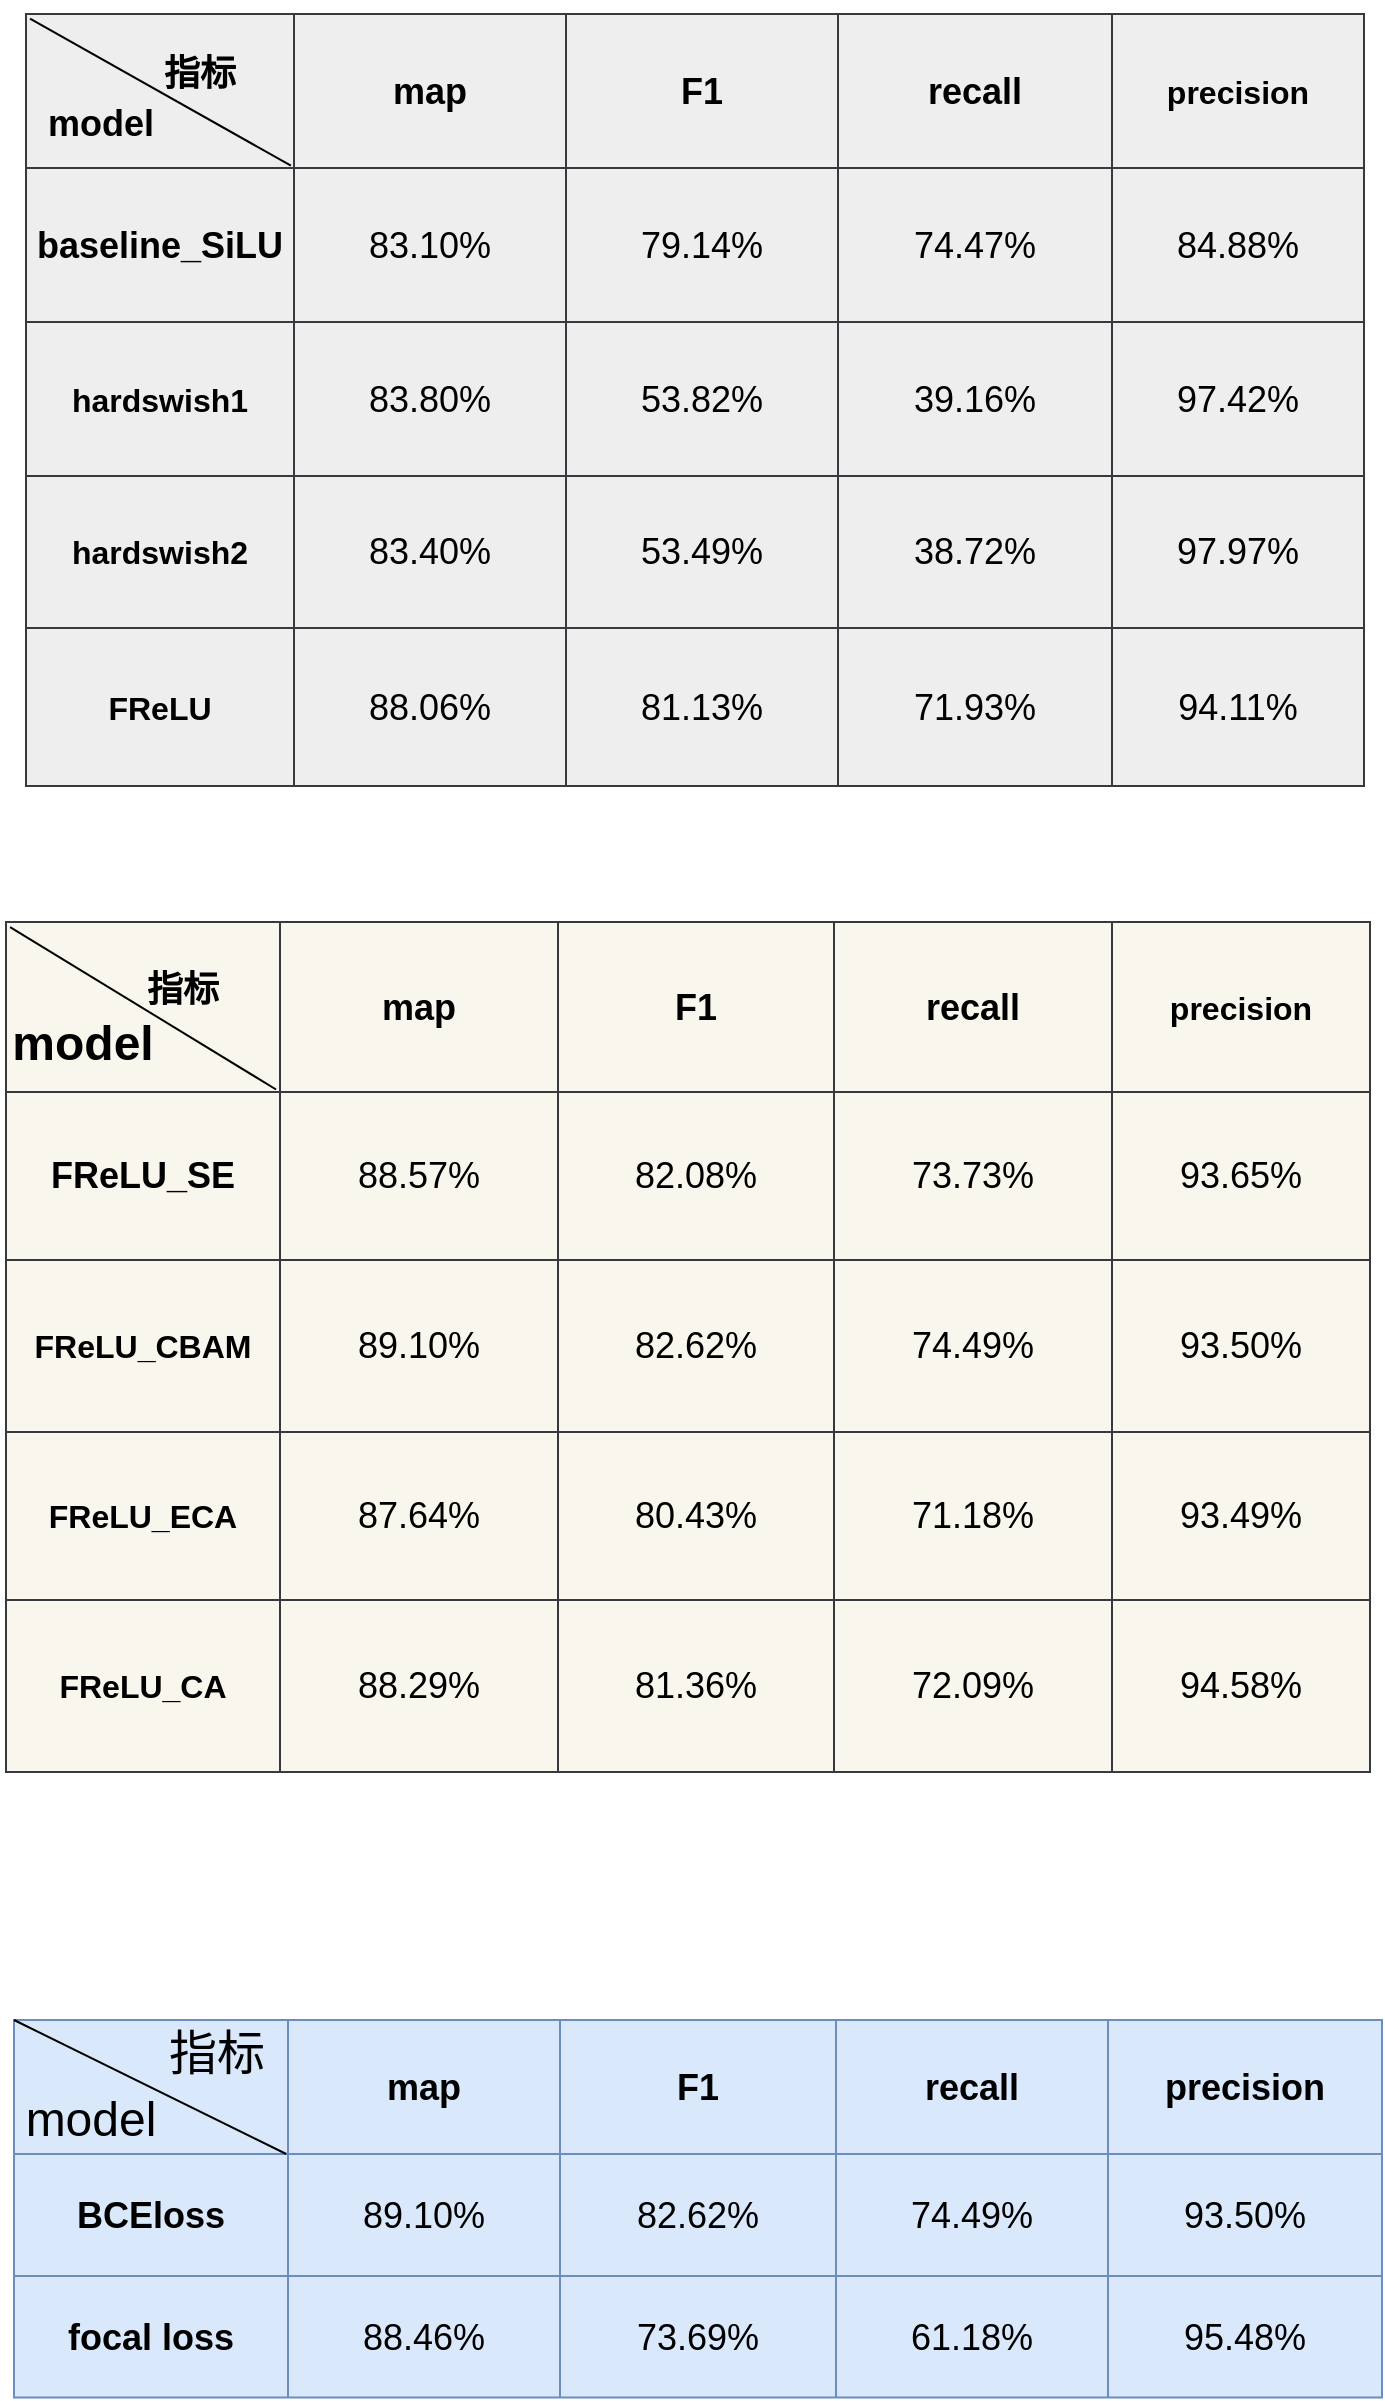 <mxfile version="17.4.2" type="device"><diagram id="sq5Wh285sJ09y3dM61nM" name="第 1 页"><mxGraphModel dx="1038" dy="649" grid="0" gridSize="10" guides="1" tooltips="1" connect="1" arrows="1" fold="1" page="1" pageScale="1" pageWidth="2339" pageHeight="3300" background="#ffffff" math="0" shadow="0"><root><mxCell id="0"/><mxCell id="1" parent="0"/><mxCell id="vRszkejB5U6HGRXGP8UQ-1" value="" style="shape=table;startSize=0;container=1;collapsible=0;childLayout=tableLayout;fillColor=#eeeeee;strokeColor=#36393d;" parent="1" vertex="1"><mxGeometry x="337" y="1604" width="669" height="386" as="geometry"/></mxCell><mxCell id="vRszkejB5U6HGRXGP8UQ-2" value="" style="shape=tableRow;horizontal=0;startSize=0;swimlaneHead=0;swimlaneBody=0;top=0;left=0;bottom=0;right=0;collapsible=0;dropTarget=0;fillColor=none;points=[[0,0.5],[1,0.5]];portConstraint=eastwest;" parent="vRszkejB5U6HGRXGP8UQ-1" vertex="1"><mxGeometry width="669" height="77" as="geometry"/></mxCell><mxCell id="vRszkejB5U6HGRXGP8UQ-3" value="&lt;font style=&quot;font-size: 18px&quot;&gt;&lt;b&gt;指标&lt;/b&gt;&lt;/font&gt;" style="shape=partialRectangle;html=1;whiteSpace=wrap;connectable=0;overflow=hidden;fillColor=none;top=0;left=0;bottom=0;right=0;pointerEvents=1;flipV=0;flipH=1;spacingTop=-18;spacing=11;spacingRight=-40;" parent="vRszkejB5U6HGRXGP8UQ-2" vertex="1"><mxGeometry width="134" height="77" as="geometry"><mxRectangle width="134" height="77" as="alternateBounds"/></mxGeometry></mxCell><mxCell id="vRszkejB5U6HGRXGP8UQ-4" value="&lt;font style=&quot;font-size: 18px&quot;&gt;&lt;b&gt;map&lt;/b&gt;&lt;/font&gt;" style="shape=partialRectangle;html=1;whiteSpace=wrap;connectable=0;overflow=hidden;fillColor=none;top=0;left=0;bottom=0;right=0;pointerEvents=1;" parent="vRszkejB5U6HGRXGP8UQ-2" vertex="1"><mxGeometry x="134" width="136" height="77" as="geometry"><mxRectangle width="136" height="77" as="alternateBounds"/></mxGeometry></mxCell><mxCell id="vRszkejB5U6HGRXGP8UQ-5" value="&lt;font style=&quot;font-size: 18px&quot;&gt;&lt;b&gt;F1&lt;/b&gt;&lt;/font&gt;" style="shape=partialRectangle;html=1;whiteSpace=wrap;connectable=0;overflow=hidden;fillColor=none;top=0;left=0;bottom=0;right=0;pointerEvents=1;" parent="vRszkejB5U6HGRXGP8UQ-2" vertex="1"><mxGeometry x="270" width="136" height="77" as="geometry"><mxRectangle width="136" height="77" as="alternateBounds"/></mxGeometry></mxCell><mxCell id="vRszkejB5U6HGRXGP8UQ-6" value="&lt;font style=&quot;font-size: 18px&quot;&gt;&lt;b&gt;recall&lt;/b&gt;&lt;/font&gt;" style="shape=partialRectangle;html=1;whiteSpace=wrap;connectable=0;overflow=hidden;fillColor=none;top=0;left=0;bottom=0;right=0;pointerEvents=1;" parent="vRszkejB5U6HGRXGP8UQ-2" vertex="1"><mxGeometry x="406" width="137" height="77" as="geometry"><mxRectangle width="137" height="77" as="alternateBounds"/></mxGeometry></mxCell><mxCell id="vRszkejB5U6HGRXGP8UQ-7" value="&lt;font size=&quot;3&quot;&gt;&lt;b&gt;precision&lt;/b&gt;&lt;/font&gt;" style="shape=partialRectangle;html=1;whiteSpace=wrap;connectable=0;overflow=hidden;fillColor=none;top=0;left=0;bottom=0;right=0;pointerEvents=1;" parent="vRszkejB5U6HGRXGP8UQ-2" vertex="1"><mxGeometry x="543" width="126" height="77" as="geometry"><mxRectangle width="126" height="77" as="alternateBounds"/></mxGeometry></mxCell><mxCell id="vRszkejB5U6HGRXGP8UQ-38" style="shape=tableRow;horizontal=0;startSize=0;swimlaneHead=0;swimlaneBody=0;top=0;left=0;bottom=0;right=0;collapsible=0;dropTarget=0;fillColor=none;points=[[0,0.5],[1,0.5]];portConstraint=eastwest;" parent="vRszkejB5U6HGRXGP8UQ-1" vertex="1"><mxGeometry y="77" width="669" height="77" as="geometry"/></mxCell><mxCell id="vRszkejB5U6HGRXGP8UQ-39" value="&lt;font style=&quot;font-size: 18px&quot;&gt;&lt;b&gt;baseline_SiLU&lt;/b&gt;&lt;/font&gt;" style="shape=partialRectangle;html=1;whiteSpace=wrap;connectable=0;overflow=hidden;fillColor=none;top=0;left=0;bottom=0;right=0;pointerEvents=1;" parent="vRszkejB5U6HGRXGP8UQ-38" vertex="1"><mxGeometry width="134" height="77" as="geometry"><mxRectangle width="134" height="77" as="alternateBounds"/></mxGeometry></mxCell><mxCell id="vRszkejB5U6HGRXGP8UQ-40" value="&lt;font style=&quot;font-size: 18px&quot;&gt;83.10%&lt;/font&gt;" style="shape=partialRectangle;html=1;whiteSpace=wrap;connectable=0;overflow=hidden;fillColor=none;top=0;left=0;bottom=0;right=0;pointerEvents=1;" parent="vRszkejB5U6HGRXGP8UQ-38" vertex="1"><mxGeometry x="134" width="136" height="77" as="geometry"><mxRectangle width="136" height="77" as="alternateBounds"/></mxGeometry></mxCell><mxCell id="vRszkejB5U6HGRXGP8UQ-41" value="&lt;font style=&quot;font-size: 18px&quot;&gt;79.14%&lt;/font&gt;" style="shape=partialRectangle;html=1;whiteSpace=wrap;connectable=0;overflow=hidden;fillColor=none;top=0;left=0;bottom=0;right=0;pointerEvents=1;" parent="vRszkejB5U6HGRXGP8UQ-38" vertex="1"><mxGeometry x="270" width="136" height="77" as="geometry"><mxRectangle width="136" height="77" as="alternateBounds"/></mxGeometry></mxCell><mxCell id="vRszkejB5U6HGRXGP8UQ-42" value="&lt;font style=&quot;font-size: 18px&quot;&gt;74.47%&lt;/font&gt;" style="shape=partialRectangle;html=1;whiteSpace=wrap;connectable=0;overflow=hidden;fillColor=none;top=0;left=0;bottom=0;right=0;pointerEvents=1;" parent="vRszkejB5U6HGRXGP8UQ-38" vertex="1"><mxGeometry x="406" width="137" height="77" as="geometry"><mxRectangle width="137" height="77" as="alternateBounds"/></mxGeometry></mxCell><mxCell id="vRszkejB5U6HGRXGP8UQ-43" value="&lt;font style=&quot;font-size: 18px&quot;&gt;84.88%&lt;/font&gt;" style="shape=partialRectangle;html=1;whiteSpace=wrap;connectable=0;overflow=hidden;fillColor=none;top=0;left=0;bottom=0;right=0;pointerEvents=1;" parent="vRszkejB5U6HGRXGP8UQ-38" vertex="1"><mxGeometry x="543" width="126" height="77" as="geometry"><mxRectangle width="126" height="77" as="alternateBounds"/></mxGeometry></mxCell><mxCell id="vRszkejB5U6HGRXGP8UQ-32" style="shape=tableRow;horizontal=0;startSize=0;swimlaneHead=0;swimlaneBody=0;top=0;left=0;bottom=0;right=0;collapsible=0;dropTarget=0;fillColor=none;points=[[0,0.5],[1,0.5]];portConstraint=eastwest;" parent="vRszkejB5U6HGRXGP8UQ-1" vertex="1"><mxGeometry y="154" width="669" height="77" as="geometry"/></mxCell><mxCell id="vRszkejB5U6HGRXGP8UQ-33" value="&lt;font size=&quot;3&quot;&gt;&lt;b&gt;hardswish1&lt;/b&gt;&lt;/font&gt;" style="shape=partialRectangle;html=1;whiteSpace=wrap;connectable=0;overflow=hidden;fillColor=none;top=0;left=0;bottom=0;right=0;pointerEvents=1;" parent="vRszkejB5U6HGRXGP8UQ-32" vertex="1"><mxGeometry width="134" height="77" as="geometry"><mxRectangle width="134" height="77" as="alternateBounds"/></mxGeometry></mxCell><mxCell id="vRszkejB5U6HGRXGP8UQ-34" value="&lt;font style=&quot;font-size: 18px&quot;&gt;83.80%&lt;/font&gt;" style="shape=partialRectangle;html=1;whiteSpace=wrap;connectable=0;overflow=hidden;fillColor=none;top=0;left=0;bottom=0;right=0;pointerEvents=1;" parent="vRszkejB5U6HGRXGP8UQ-32" vertex="1"><mxGeometry x="134" width="136" height="77" as="geometry"><mxRectangle width="136" height="77" as="alternateBounds"/></mxGeometry></mxCell><mxCell id="vRszkejB5U6HGRXGP8UQ-35" value="&lt;font style=&quot;font-size: 18px&quot;&gt;53.82%&lt;/font&gt;" style="shape=partialRectangle;html=1;whiteSpace=wrap;connectable=0;overflow=hidden;fillColor=none;top=0;left=0;bottom=0;right=0;pointerEvents=1;" parent="vRszkejB5U6HGRXGP8UQ-32" vertex="1"><mxGeometry x="270" width="136" height="77" as="geometry"><mxRectangle width="136" height="77" as="alternateBounds"/></mxGeometry></mxCell><mxCell id="vRszkejB5U6HGRXGP8UQ-36" value="&lt;font style=&quot;font-size: 18px&quot;&gt;39.16%&lt;/font&gt;" style="shape=partialRectangle;html=1;whiteSpace=wrap;connectable=0;overflow=hidden;fillColor=none;top=0;left=0;bottom=0;right=0;pointerEvents=1;" parent="vRszkejB5U6HGRXGP8UQ-32" vertex="1"><mxGeometry x="406" width="137" height="77" as="geometry"><mxRectangle width="137" height="77" as="alternateBounds"/></mxGeometry></mxCell><mxCell id="vRszkejB5U6HGRXGP8UQ-37" value="&lt;font style=&quot;font-size: 18px&quot;&gt;97.42%&lt;/font&gt;" style="shape=partialRectangle;html=1;whiteSpace=wrap;connectable=0;overflow=hidden;fillColor=none;top=0;left=0;bottom=0;right=0;pointerEvents=1;" parent="vRszkejB5U6HGRXGP8UQ-32" vertex="1"><mxGeometry x="543" width="126" height="77" as="geometry"><mxRectangle width="126" height="77" as="alternateBounds"/></mxGeometry></mxCell><mxCell id="vRszkejB5U6HGRXGP8UQ-44" style="shape=tableRow;horizontal=0;startSize=0;swimlaneHead=0;swimlaneBody=0;top=0;left=0;bottom=0;right=0;collapsible=0;dropTarget=0;fillColor=none;points=[[0,0.5],[1,0.5]];portConstraint=eastwest;" parent="vRszkejB5U6HGRXGP8UQ-1" vertex="1"><mxGeometry y="231" width="669" height="76" as="geometry"/></mxCell><mxCell id="vRszkejB5U6HGRXGP8UQ-45" value="&lt;font size=&quot;3&quot;&gt;&lt;b&gt;hardswish2&lt;/b&gt;&lt;/font&gt;" style="shape=partialRectangle;html=1;whiteSpace=wrap;connectable=0;overflow=hidden;fillColor=none;top=0;left=0;bottom=0;right=0;pointerEvents=1;" parent="vRszkejB5U6HGRXGP8UQ-44" vertex="1"><mxGeometry width="134" height="76" as="geometry"><mxRectangle width="134" height="76" as="alternateBounds"/></mxGeometry></mxCell><mxCell id="vRszkejB5U6HGRXGP8UQ-46" value="&lt;font style=&quot;font-size: 18px&quot;&gt;83.40%&lt;/font&gt;" style="shape=partialRectangle;html=1;whiteSpace=wrap;connectable=0;overflow=hidden;fillColor=none;top=0;left=0;bottom=0;right=0;pointerEvents=1;" parent="vRszkejB5U6HGRXGP8UQ-44" vertex="1"><mxGeometry x="134" width="136" height="76" as="geometry"><mxRectangle width="136" height="76" as="alternateBounds"/></mxGeometry></mxCell><mxCell id="vRszkejB5U6HGRXGP8UQ-47" value="&lt;font style=&quot;font-size: 18px&quot;&gt;53.49%&lt;/font&gt;" style="shape=partialRectangle;html=1;whiteSpace=wrap;connectable=0;overflow=hidden;fillColor=none;top=0;left=0;bottom=0;right=0;pointerEvents=1;" parent="vRszkejB5U6HGRXGP8UQ-44" vertex="1"><mxGeometry x="270" width="136" height="76" as="geometry"><mxRectangle width="136" height="76" as="alternateBounds"/></mxGeometry></mxCell><mxCell id="vRszkejB5U6HGRXGP8UQ-48" value="&lt;font style=&quot;font-size: 18px&quot;&gt;38.72%&lt;/font&gt;" style="shape=partialRectangle;html=1;whiteSpace=wrap;connectable=0;overflow=hidden;fillColor=none;top=0;left=0;bottom=0;right=0;pointerEvents=1;" parent="vRszkejB5U6HGRXGP8UQ-44" vertex="1"><mxGeometry x="406" width="137" height="76" as="geometry"><mxRectangle width="137" height="76" as="alternateBounds"/></mxGeometry></mxCell><mxCell id="vRszkejB5U6HGRXGP8UQ-49" value="&lt;font style=&quot;font-size: 18px&quot;&gt;97.97%&lt;/font&gt;" style="shape=partialRectangle;html=1;whiteSpace=wrap;connectable=0;overflow=hidden;fillColor=none;top=0;left=0;bottom=0;right=0;pointerEvents=1;" parent="vRszkejB5U6HGRXGP8UQ-44" vertex="1"><mxGeometry x="543" width="126" height="76" as="geometry"><mxRectangle width="126" height="76" as="alternateBounds"/></mxGeometry></mxCell><mxCell id="vRszkejB5U6HGRXGP8UQ-50" style="shape=tableRow;horizontal=0;startSize=0;swimlaneHead=0;swimlaneBody=0;top=0;left=0;bottom=0;right=0;collapsible=0;dropTarget=0;fillColor=none;points=[[0,0.5],[1,0.5]];portConstraint=eastwest;" parent="vRszkejB5U6HGRXGP8UQ-1" vertex="1"><mxGeometry y="307" width="669" height="79" as="geometry"/></mxCell><mxCell id="vRszkejB5U6HGRXGP8UQ-51" value="&lt;font size=&quot;3&quot;&gt;&lt;b&gt;FReLU&lt;/b&gt;&lt;/font&gt;" style="shape=partialRectangle;html=1;whiteSpace=wrap;connectable=0;overflow=hidden;fillColor=none;top=0;left=0;bottom=0;right=0;pointerEvents=1;" parent="vRszkejB5U6HGRXGP8UQ-50" vertex="1"><mxGeometry width="134" height="79" as="geometry"><mxRectangle width="134" height="79" as="alternateBounds"/></mxGeometry></mxCell><mxCell id="vRszkejB5U6HGRXGP8UQ-52" value="&lt;font style=&quot;font-size: 18px&quot;&gt;88.06%&lt;/font&gt;" style="shape=partialRectangle;html=1;whiteSpace=wrap;connectable=0;overflow=hidden;fillColor=none;top=0;left=0;bottom=0;right=0;pointerEvents=1;" parent="vRszkejB5U6HGRXGP8UQ-50" vertex="1"><mxGeometry x="134" width="136" height="79" as="geometry"><mxRectangle width="136" height="79" as="alternateBounds"/></mxGeometry></mxCell><mxCell id="vRszkejB5U6HGRXGP8UQ-53" value="&lt;font style=&quot;font-size: 18px&quot;&gt;81.13%&lt;/font&gt;" style="shape=partialRectangle;html=1;whiteSpace=wrap;connectable=0;overflow=hidden;fillColor=none;top=0;left=0;bottom=0;right=0;pointerEvents=1;" parent="vRszkejB5U6HGRXGP8UQ-50" vertex="1"><mxGeometry x="270" width="136" height="79" as="geometry"><mxRectangle width="136" height="79" as="alternateBounds"/></mxGeometry></mxCell><mxCell id="vRszkejB5U6HGRXGP8UQ-54" value="&lt;font style=&quot;font-size: 18px&quot;&gt;71.93%&lt;/font&gt;" style="shape=partialRectangle;html=1;whiteSpace=wrap;connectable=0;overflow=hidden;fillColor=none;top=0;left=0;bottom=0;right=0;pointerEvents=1;" parent="vRszkejB5U6HGRXGP8UQ-50" vertex="1"><mxGeometry x="406" width="137" height="79" as="geometry"><mxRectangle width="137" height="79" as="alternateBounds"/></mxGeometry></mxCell><mxCell id="vRszkejB5U6HGRXGP8UQ-55" value="&lt;font style=&quot;font-size: 18px&quot;&gt;94.11%&lt;/font&gt;" style="shape=partialRectangle;html=1;whiteSpace=wrap;connectable=0;overflow=hidden;fillColor=none;top=0;left=0;bottom=0;right=0;pointerEvents=1;" parent="vRszkejB5U6HGRXGP8UQ-50" vertex="1"><mxGeometry x="543" width="126" height="79" as="geometry"><mxRectangle width="126" height="79" as="alternateBounds"/></mxGeometry></mxCell><mxCell id="vRszkejB5U6HGRXGP8UQ-68" value="" style="endArrow=none;html=1;rounded=0;fontFamily=Helvetica;fontSize=18;entryX=0.198;entryY=-0.015;entryDx=0;entryDy=0;entryPerimeter=0;exitX=0.003;exitY=0.03;exitDx=0;exitDy=0;exitPerimeter=0;" parent="vRszkejB5U6HGRXGP8UQ-1" target="vRszkejB5U6HGRXGP8UQ-38" edge="1" source="vRszkejB5U6HGRXGP8UQ-2"><mxGeometry width="50" height="50" relative="1" as="geometry"><mxPoint x="-7" y="39" as="sourcePoint"/><mxPoint x="-64" y="78" as="targetPoint"/></mxGeometry></mxCell><mxCell id="vRszkejB5U6HGRXGP8UQ-67" value="&lt;b&gt;model&lt;/b&gt;" style="text;html=1;align=center;verticalAlign=middle;resizable=0;points=[];autosize=1;strokeColor=none;fillColor=none;fontSize=18;fontFamily=Helvetica;" parent="1" vertex="1"><mxGeometry x="342" y="1646" width="63" height="26" as="geometry"/></mxCell><mxCell id="s2GFG3WfIVx1ClYYmbg9-3" value="" style="shape=table;startSize=0;container=1;collapsible=0;childLayout=tableLayout;fillColor=#f9f7ed;strokeColor=#36393d;" vertex="1" parent="1"><mxGeometry x="327" y="2058" width="682" height="425" as="geometry"/></mxCell><mxCell id="s2GFG3WfIVx1ClYYmbg9-4" value="" style="shape=tableRow;horizontal=0;startSize=0;swimlaneHead=0;swimlaneBody=0;top=0;left=0;bottom=0;right=0;collapsible=0;dropTarget=0;fillColor=none;points=[[0,0.5],[1,0.5]];portConstraint=eastwest;" vertex="1" parent="s2GFG3WfIVx1ClYYmbg9-3"><mxGeometry width="682" height="85" as="geometry"/></mxCell><mxCell id="s2GFG3WfIVx1ClYYmbg9-5" value="&lt;font style=&quot;font-size: 18px&quot;&gt;&lt;b&gt;指标&lt;/b&gt;&lt;/font&gt;" style="shape=partialRectangle;html=1;whiteSpace=wrap;connectable=0;overflow=hidden;fillColor=none;top=0;left=0;bottom=0;right=0;pointerEvents=1;flipV=0;flipH=1;spacingTop=-18;spacing=11;spacingRight=-40;" vertex="1" parent="s2GFG3WfIVx1ClYYmbg9-4"><mxGeometry width="137" height="85" as="geometry"><mxRectangle width="137" height="85" as="alternateBounds"/></mxGeometry></mxCell><mxCell id="s2GFG3WfIVx1ClYYmbg9-6" value="&lt;font style=&quot;font-size: 18px&quot;&gt;&lt;b&gt;map&lt;/b&gt;&lt;/font&gt;" style="shape=partialRectangle;html=1;whiteSpace=wrap;connectable=0;overflow=hidden;fillColor=none;top=0;left=0;bottom=0;right=0;pointerEvents=1;" vertex="1" parent="s2GFG3WfIVx1ClYYmbg9-4"><mxGeometry x="137" width="139" height="85" as="geometry"><mxRectangle width="139" height="85" as="alternateBounds"/></mxGeometry></mxCell><mxCell id="s2GFG3WfIVx1ClYYmbg9-7" value="&lt;font style=&quot;font-size: 18px&quot;&gt;&lt;b&gt;F1&lt;/b&gt;&lt;/font&gt;" style="shape=partialRectangle;html=1;whiteSpace=wrap;connectable=0;overflow=hidden;fillColor=none;top=0;left=0;bottom=0;right=0;pointerEvents=1;" vertex="1" parent="s2GFG3WfIVx1ClYYmbg9-4"><mxGeometry x="276" width="138" height="85" as="geometry"><mxRectangle width="138" height="85" as="alternateBounds"/></mxGeometry></mxCell><mxCell id="s2GFG3WfIVx1ClYYmbg9-8" value="&lt;font style=&quot;font-size: 18px&quot;&gt;&lt;b&gt;recall&lt;/b&gt;&lt;/font&gt;" style="shape=partialRectangle;html=1;whiteSpace=wrap;connectable=0;overflow=hidden;fillColor=none;top=0;left=0;bottom=0;right=0;pointerEvents=1;" vertex="1" parent="s2GFG3WfIVx1ClYYmbg9-4"><mxGeometry x="414" width="139" height="85" as="geometry"><mxRectangle width="139" height="85" as="alternateBounds"/></mxGeometry></mxCell><mxCell id="s2GFG3WfIVx1ClYYmbg9-9" value="&lt;font size=&quot;3&quot;&gt;&lt;b&gt;precision&lt;/b&gt;&lt;/font&gt;" style="shape=partialRectangle;html=1;whiteSpace=wrap;connectable=0;overflow=hidden;fillColor=none;top=0;left=0;bottom=0;right=0;pointerEvents=1;" vertex="1" parent="s2GFG3WfIVx1ClYYmbg9-4"><mxGeometry x="553" width="129" height="85" as="geometry"><mxRectangle width="129" height="85" as="alternateBounds"/></mxGeometry></mxCell><mxCell id="s2GFG3WfIVx1ClYYmbg9-10" style="shape=tableRow;horizontal=0;startSize=0;swimlaneHead=0;swimlaneBody=0;top=0;left=0;bottom=0;right=0;collapsible=0;dropTarget=0;fillColor=none;points=[[0,0.5],[1,0.5]];portConstraint=eastwest;" vertex="1" parent="s2GFG3WfIVx1ClYYmbg9-3"><mxGeometry y="85" width="682" height="84" as="geometry"/></mxCell><mxCell id="s2GFG3WfIVx1ClYYmbg9-11" value="&lt;font style=&quot;font-size: 18px&quot;&gt;&lt;b&gt;FReLU_SE&lt;/b&gt;&lt;/font&gt;" style="shape=partialRectangle;html=1;whiteSpace=wrap;connectable=0;overflow=hidden;fillColor=none;top=0;left=0;bottom=0;right=0;pointerEvents=1;" vertex="1" parent="s2GFG3WfIVx1ClYYmbg9-10"><mxGeometry width="137" height="84" as="geometry"><mxRectangle width="137" height="84" as="alternateBounds"/></mxGeometry></mxCell><mxCell id="s2GFG3WfIVx1ClYYmbg9-12" value="&lt;font style=&quot;font-size: 18px&quot;&gt;88.57%&lt;/font&gt;" style="shape=partialRectangle;html=1;whiteSpace=wrap;connectable=0;overflow=hidden;fillColor=none;top=0;left=0;bottom=0;right=0;pointerEvents=1;" vertex="1" parent="s2GFG3WfIVx1ClYYmbg9-10"><mxGeometry x="137" width="139" height="84" as="geometry"><mxRectangle width="139" height="84" as="alternateBounds"/></mxGeometry></mxCell><mxCell id="s2GFG3WfIVx1ClYYmbg9-13" value="&lt;font style=&quot;font-size: 18px&quot;&gt;82.08%&lt;/font&gt;" style="shape=partialRectangle;html=1;whiteSpace=wrap;connectable=0;overflow=hidden;fillColor=none;top=0;left=0;bottom=0;right=0;pointerEvents=1;" vertex="1" parent="s2GFG3WfIVx1ClYYmbg9-10"><mxGeometry x="276" width="138" height="84" as="geometry"><mxRectangle width="138" height="84" as="alternateBounds"/></mxGeometry></mxCell><mxCell id="s2GFG3WfIVx1ClYYmbg9-14" value="&lt;font style=&quot;font-size: 18px&quot;&gt;73.73%&lt;/font&gt;" style="shape=partialRectangle;html=1;whiteSpace=wrap;connectable=0;overflow=hidden;fillColor=none;top=0;left=0;bottom=0;right=0;pointerEvents=1;" vertex="1" parent="s2GFG3WfIVx1ClYYmbg9-10"><mxGeometry x="414" width="139" height="84" as="geometry"><mxRectangle width="139" height="84" as="alternateBounds"/></mxGeometry></mxCell><mxCell id="s2GFG3WfIVx1ClYYmbg9-15" value="&lt;font style=&quot;font-size: 18px&quot;&gt;93.65%&lt;/font&gt;" style="shape=partialRectangle;html=1;whiteSpace=wrap;connectable=0;overflow=hidden;fillColor=none;top=0;left=0;bottom=0;right=0;pointerEvents=1;" vertex="1" parent="s2GFG3WfIVx1ClYYmbg9-10"><mxGeometry x="553" width="129" height="84" as="geometry"><mxRectangle width="129" height="84" as="alternateBounds"/></mxGeometry></mxCell><mxCell id="s2GFG3WfIVx1ClYYmbg9-16" style="shape=tableRow;horizontal=0;startSize=0;swimlaneHead=0;swimlaneBody=0;top=0;left=0;bottom=0;right=0;collapsible=0;dropTarget=0;fillColor=none;points=[[0,0.5],[1,0.5]];portConstraint=eastwest;" vertex="1" parent="s2GFG3WfIVx1ClYYmbg9-3"><mxGeometry y="169" width="682" height="86" as="geometry"/></mxCell><mxCell id="s2GFG3WfIVx1ClYYmbg9-17" value="&lt;font size=&quot;3&quot;&gt;&lt;b&gt;FReLU_CBAM&lt;/b&gt;&lt;/font&gt;" style="shape=partialRectangle;html=1;whiteSpace=wrap;connectable=0;overflow=hidden;fillColor=none;top=0;left=0;bottom=0;right=0;pointerEvents=1;" vertex="1" parent="s2GFG3WfIVx1ClYYmbg9-16"><mxGeometry width="137" height="86" as="geometry"><mxRectangle width="137" height="86" as="alternateBounds"/></mxGeometry></mxCell><mxCell id="s2GFG3WfIVx1ClYYmbg9-18" value="&lt;font style=&quot;font-size: 18px&quot;&gt;89.10%&lt;/font&gt;" style="shape=partialRectangle;html=1;whiteSpace=wrap;connectable=0;overflow=hidden;fillColor=none;top=0;left=0;bottom=0;right=0;pointerEvents=1;" vertex="1" parent="s2GFG3WfIVx1ClYYmbg9-16"><mxGeometry x="137" width="139" height="86" as="geometry"><mxRectangle width="139" height="86" as="alternateBounds"/></mxGeometry></mxCell><mxCell id="s2GFG3WfIVx1ClYYmbg9-19" value="&lt;font style=&quot;font-size: 18px&quot;&gt;82.62%&lt;/font&gt;" style="shape=partialRectangle;html=1;whiteSpace=wrap;connectable=0;overflow=hidden;fillColor=none;top=0;left=0;bottom=0;right=0;pointerEvents=1;" vertex="1" parent="s2GFG3WfIVx1ClYYmbg9-16"><mxGeometry x="276" width="138" height="86" as="geometry"><mxRectangle width="138" height="86" as="alternateBounds"/></mxGeometry></mxCell><mxCell id="s2GFG3WfIVx1ClYYmbg9-20" value="&lt;font style=&quot;font-size: 18px&quot;&gt;74.49%&lt;/font&gt;" style="shape=partialRectangle;html=1;whiteSpace=wrap;connectable=0;overflow=hidden;fillColor=none;top=0;left=0;bottom=0;right=0;pointerEvents=1;" vertex="1" parent="s2GFG3WfIVx1ClYYmbg9-16"><mxGeometry x="414" width="139" height="86" as="geometry"><mxRectangle width="139" height="86" as="alternateBounds"/></mxGeometry></mxCell><mxCell id="s2GFG3WfIVx1ClYYmbg9-21" value="&lt;font style=&quot;font-size: 18px&quot;&gt;93.50%&lt;/font&gt;" style="shape=partialRectangle;html=1;whiteSpace=wrap;connectable=0;overflow=hidden;fillColor=none;top=0;left=0;bottom=0;right=0;pointerEvents=1;" vertex="1" parent="s2GFG3WfIVx1ClYYmbg9-16"><mxGeometry x="553" width="129" height="86" as="geometry"><mxRectangle width="129" height="86" as="alternateBounds"/></mxGeometry></mxCell><mxCell id="s2GFG3WfIVx1ClYYmbg9-22" style="shape=tableRow;horizontal=0;startSize=0;swimlaneHead=0;swimlaneBody=0;top=0;left=0;bottom=0;right=0;collapsible=0;dropTarget=0;fillColor=none;points=[[0,0.5],[1,0.5]];portConstraint=eastwest;" vertex="1" parent="s2GFG3WfIVx1ClYYmbg9-3"><mxGeometry y="255" width="682" height="84" as="geometry"/></mxCell><mxCell id="s2GFG3WfIVx1ClYYmbg9-23" value="&lt;font size=&quot;3&quot;&gt;&lt;b&gt;FReLU_ECA&lt;/b&gt;&lt;/font&gt;" style="shape=partialRectangle;html=1;whiteSpace=wrap;connectable=0;overflow=hidden;fillColor=none;top=0;left=0;bottom=0;right=0;pointerEvents=1;" vertex="1" parent="s2GFG3WfIVx1ClYYmbg9-22"><mxGeometry width="137" height="84" as="geometry"><mxRectangle width="137" height="84" as="alternateBounds"/></mxGeometry></mxCell><mxCell id="s2GFG3WfIVx1ClYYmbg9-24" value="&lt;font style=&quot;font-size: 18px&quot;&gt;87.64%&lt;/font&gt;" style="shape=partialRectangle;html=1;whiteSpace=wrap;connectable=0;overflow=hidden;fillColor=none;top=0;left=0;bottom=0;right=0;pointerEvents=1;" vertex="1" parent="s2GFG3WfIVx1ClYYmbg9-22"><mxGeometry x="137" width="139" height="84" as="geometry"><mxRectangle width="139" height="84" as="alternateBounds"/></mxGeometry></mxCell><mxCell id="s2GFG3WfIVx1ClYYmbg9-25" value="&lt;font style=&quot;font-size: 18px&quot;&gt;80.43%&lt;/font&gt;" style="shape=partialRectangle;html=1;whiteSpace=wrap;connectable=0;overflow=hidden;fillColor=none;top=0;left=0;bottom=0;right=0;pointerEvents=1;" vertex="1" parent="s2GFG3WfIVx1ClYYmbg9-22"><mxGeometry x="276" width="138" height="84" as="geometry"><mxRectangle width="138" height="84" as="alternateBounds"/></mxGeometry></mxCell><mxCell id="s2GFG3WfIVx1ClYYmbg9-26" value="&lt;font style=&quot;font-size: 18px&quot;&gt;71.18%&lt;/font&gt;" style="shape=partialRectangle;html=1;whiteSpace=wrap;connectable=0;overflow=hidden;fillColor=none;top=0;left=0;bottom=0;right=0;pointerEvents=1;" vertex="1" parent="s2GFG3WfIVx1ClYYmbg9-22"><mxGeometry x="414" width="139" height="84" as="geometry"><mxRectangle width="139" height="84" as="alternateBounds"/></mxGeometry></mxCell><mxCell id="s2GFG3WfIVx1ClYYmbg9-27" value="&lt;font style=&quot;font-size: 18px&quot;&gt;93.49%&lt;/font&gt;" style="shape=partialRectangle;html=1;whiteSpace=wrap;connectable=0;overflow=hidden;fillColor=none;top=0;left=0;bottom=0;right=0;pointerEvents=1;" vertex="1" parent="s2GFG3WfIVx1ClYYmbg9-22"><mxGeometry x="553" width="129" height="84" as="geometry"><mxRectangle width="129" height="84" as="alternateBounds"/></mxGeometry></mxCell><mxCell id="s2GFG3WfIVx1ClYYmbg9-28" style="shape=tableRow;horizontal=0;startSize=0;swimlaneHead=0;swimlaneBody=0;top=0;left=0;bottom=0;right=0;collapsible=0;dropTarget=0;fillColor=none;points=[[0,0.5],[1,0.5]];portConstraint=eastwest;" vertex="1" parent="s2GFG3WfIVx1ClYYmbg9-3"><mxGeometry y="339" width="682" height="86" as="geometry"/></mxCell><mxCell id="s2GFG3WfIVx1ClYYmbg9-29" value="&lt;font size=&quot;3&quot;&gt;&lt;b&gt;FReLU_CA&lt;/b&gt;&lt;/font&gt;" style="shape=partialRectangle;html=1;whiteSpace=wrap;connectable=0;overflow=hidden;fillColor=none;top=0;left=0;bottom=0;right=0;pointerEvents=1;" vertex="1" parent="s2GFG3WfIVx1ClYYmbg9-28"><mxGeometry width="137" height="86" as="geometry"><mxRectangle width="137" height="86" as="alternateBounds"/></mxGeometry></mxCell><mxCell id="s2GFG3WfIVx1ClYYmbg9-30" value="&lt;font style=&quot;font-size: 18px&quot;&gt;88.29%&lt;/font&gt;" style="shape=partialRectangle;html=1;whiteSpace=wrap;connectable=0;overflow=hidden;fillColor=none;top=0;left=0;bottom=0;right=0;pointerEvents=1;" vertex="1" parent="s2GFG3WfIVx1ClYYmbg9-28"><mxGeometry x="137" width="139" height="86" as="geometry"><mxRectangle width="139" height="86" as="alternateBounds"/></mxGeometry></mxCell><mxCell id="s2GFG3WfIVx1ClYYmbg9-31" value="&lt;font style=&quot;font-size: 18px&quot;&gt;81.36%&lt;/font&gt;" style="shape=partialRectangle;html=1;whiteSpace=wrap;connectable=0;overflow=hidden;fillColor=none;top=0;left=0;bottom=0;right=0;pointerEvents=1;" vertex="1" parent="s2GFG3WfIVx1ClYYmbg9-28"><mxGeometry x="276" width="138" height="86" as="geometry"><mxRectangle width="138" height="86" as="alternateBounds"/></mxGeometry></mxCell><mxCell id="s2GFG3WfIVx1ClYYmbg9-32" value="&lt;font style=&quot;font-size: 18px&quot;&gt;72.09%&lt;/font&gt;" style="shape=partialRectangle;html=1;whiteSpace=wrap;connectable=0;overflow=hidden;fillColor=none;top=0;left=0;bottom=0;right=0;pointerEvents=1;" vertex="1" parent="s2GFG3WfIVx1ClYYmbg9-28"><mxGeometry x="414" width="139" height="86" as="geometry"><mxRectangle width="139" height="86" as="alternateBounds"/></mxGeometry></mxCell><mxCell id="s2GFG3WfIVx1ClYYmbg9-33" value="&lt;font style=&quot;font-size: 18px&quot;&gt;94.58%&lt;/font&gt;" style="shape=partialRectangle;html=1;whiteSpace=wrap;connectable=0;overflow=hidden;fillColor=none;top=0;left=0;bottom=0;right=0;pointerEvents=1;" vertex="1" parent="s2GFG3WfIVx1ClYYmbg9-28"><mxGeometry x="553" width="129" height="86" as="geometry"><mxRectangle width="129" height="86" as="alternateBounds"/></mxGeometry></mxCell><mxCell id="s2GFG3WfIVx1ClYYmbg9-34" value="" style="endArrow=none;html=1;rounded=0;fontFamily=Helvetica;fontSize=18;entryX=0.198;entryY=-0.015;entryDx=0;entryDy=0;entryPerimeter=0;exitX=0.003;exitY=0.03;exitDx=0;exitDy=0;exitPerimeter=0;" edge="1" parent="s2GFG3WfIVx1ClYYmbg9-3" source="s2GFG3WfIVx1ClYYmbg9-4" target="s2GFG3WfIVx1ClYYmbg9-10"><mxGeometry width="50" height="50" relative="1" as="geometry"><mxPoint x="-7" y="39" as="sourcePoint"/><mxPoint x="-64" y="78" as="targetPoint"/></mxGeometry></mxCell><mxCell id="s2GFG3WfIVx1ClYYmbg9-35" value="" style="shape=table;startSize=0;container=1;collapsible=0;childLayout=tableLayout;fillColor=#dae8fc;strokeColor=#6c8ebf;" vertex="1" parent="1"><mxGeometry x="331" y="2607" width="684" height="188.75" as="geometry"/></mxCell><mxCell id="s2GFG3WfIVx1ClYYmbg9-36" value="" style="shape=tableRow;horizontal=0;startSize=0;swimlaneHead=0;swimlaneBody=0;top=0;left=0;bottom=0;right=0;collapsible=0;dropTarget=0;fillColor=none;points=[[0,0.5],[1,0.5]];portConstraint=eastwest;" vertex="1" parent="s2GFG3WfIVx1ClYYmbg9-35"><mxGeometry width="684" height="67" as="geometry"/></mxCell><mxCell id="s2GFG3WfIVx1ClYYmbg9-37" value="" style="shape=partialRectangle;html=1;whiteSpace=wrap;connectable=0;overflow=hidden;fillColor=none;top=0;left=0;bottom=0;right=0;pointerEvents=1;" vertex="1" parent="s2GFG3WfIVx1ClYYmbg9-36"><mxGeometry width="137" height="67" as="geometry"><mxRectangle width="137" height="67" as="alternateBounds"/></mxGeometry></mxCell><mxCell id="s2GFG3WfIVx1ClYYmbg9-38" value="&lt;b&gt;&lt;font style=&quot;font-size: 18px&quot;&gt;map&lt;/font&gt;&lt;/b&gt;" style="shape=partialRectangle;html=1;whiteSpace=wrap;connectable=0;overflow=hidden;fillColor=none;top=0;left=0;bottom=0;right=0;pointerEvents=1;" vertex="1" parent="s2GFG3WfIVx1ClYYmbg9-36"><mxGeometry x="137" width="136" height="67" as="geometry"><mxRectangle width="136" height="67" as="alternateBounds"/></mxGeometry></mxCell><mxCell id="s2GFG3WfIVx1ClYYmbg9-39" value="&lt;font style=&quot;font-size: 18px&quot;&gt;&lt;b&gt;F1&lt;/b&gt;&lt;/font&gt;" style="shape=partialRectangle;html=1;whiteSpace=wrap;connectable=0;overflow=hidden;fillColor=none;top=0;left=0;bottom=0;right=0;pointerEvents=1;" vertex="1" parent="s2GFG3WfIVx1ClYYmbg9-36"><mxGeometry x="273" width="138" height="67" as="geometry"><mxRectangle width="138" height="67" as="alternateBounds"/></mxGeometry></mxCell><mxCell id="s2GFG3WfIVx1ClYYmbg9-40" value="&lt;font style=&quot;font-size: 18px&quot;&gt;&lt;b&gt;recall&lt;/b&gt;&lt;/font&gt;" style="shape=partialRectangle;html=1;whiteSpace=wrap;connectable=0;overflow=hidden;fillColor=none;top=0;left=0;bottom=0;right=0;pointerEvents=1;" vertex="1" parent="s2GFG3WfIVx1ClYYmbg9-36"><mxGeometry x="411" width="136" height="67" as="geometry"><mxRectangle width="136" height="67" as="alternateBounds"/></mxGeometry></mxCell><mxCell id="s2GFG3WfIVx1ClYYmbg9-41" value="&lt;font style=&quot;font-size: 18px&quot;&gt;&lt;b&gt;precision&lt;/b&gt;&lt;/font&gt;" style="shape=partialRectangle;html=1;whiteSpace=wrap;connectable=0;overflow=hidden;fillColor=none;top=0;left=0;bottom=0;right=0;pointerEvents=1;" vertex="1" parent="s2GFG3WfIVx1ClYYmbg9-36"><mxGeometry x="547" width="137" height="67" as="geometry"><mxRectangle width="137" height="67" as="alternateBounds"/></mxGeometry></mxCell><mxCell id="s2GFG3WfIVx1ClYYmbg9-42" value="" style="shape=tableRow;horizontal=0;startSize=0;swimlaneHead=0;swimlaneBody=0;top=0;left=0;bottom=0;right=0;collapsible=0;dropTarget=0;fillColor=none;points=[[0,0.5],[1,0.5]];portConstraint=eastwest;" vertex="1" parent="s2GFG3WfIVx1ClYYmbg9-35"><mxGeometry y="67" width="684" height="61" as="geometry"/></mxCell><mxCell id="s2GFG3WfIVx1ClYYmbg9-43" value="&lt;font style=&quot;font-size: 18px&quot;&gt;&lt;b&gt;BCEloss&lt;/b&gt;&lt;/font&gt;" style="shape=partialRectangle;html=1;whiteSpace=wrap;connectable=0;overflow=hidden;fillColor=none;top=0;left=0;bottom=0;right=0;pointerEvents=1;" vertex="1" parent="s2GFG3WfIVx1ClYYmbg9-42"><mxGeometry width="137" height="61" as="geometry"><mxRectangle width="137" height="61" as="alternateBounds"/></mxGeometry></mxCell><mxCell id="s2GFG3WfIVx1ClYYmbg9-44" value="&lt;span style=&quot;font-size: 18px&quot;&gt;89.10%&lt;/span&gt;" style="shape=partialRectangle;html=1;whiteSpace=wrap;connectable=0;overflow=hidden;fillColor=none;top=0;left=0;bottom=0;right=0;pointerEvents=1;" vertex="1" parent="s2GFG3WfIVx1ClYYmbg9-42"><mxGeometry x="137" width="136" height="61" as="geometry"><mxRectangle width="136" height="61" as="alternateBounds"/></mxGeometry></mxCell><mxCell id="s2GFG3WfIVx1ClYYmbg9-45" value="&lt;span style=&quot;font-size: 18px&quot;&gt;82.62%&lt;/span&gt;" style="shape=partialRectangle;html=1;whiteSpace=wrap;connectable=0;overflow=hidden;fillColor=none;top=0;left=0;bottom=0;right=0;pointerEvents=1;" vertex="1" parent="s2GFG3WfIVx1ClYYmbg9-42"><mxGeometry x="273" width="138" height="61" as="geometry"><mxRectangle width="138" height="61" as="alternateBounds"/></mxGeometry></mxCell><mxCell id="s2GFG3WfIVx1ClYYmbg9-46" value="&lt;span style=&quot;font-size: 18px&quot;&gt;74.49%&lt;/span&gt;" style="shape=partialRectangle;html=1;whiteSpace=wrap;connectable=0;overflow=hidden;fillColor=none;top=0;left=0;bottom=0;right=0;pointerEvents=1;" vertex="1" parent="s2GFG3WfIVx1ClYYmbg9-42"><mxGeometry x="411" width="136" height="61" as="geometry"><mxRectangle width="136" height="61" as="alternateBounds"/></mxGeometry></mxCell><mxCell id="s2GFG3WfIVx1ClYYmbg9-47" value="&lt;span style=&quot;font-size: 18px&quot;&gt;93.50%&lt;/span&gt;" style="shape=partialRectangle;html=1;whiteSpace=wrap;connectable=0;overflow=hidden;fillColor=none;top=0;left=0;bottom=0;right=0;pointerEvents=1;" vertex="1" parent="s2GFG3WfIVx1ClYYmbg9-42"><mxGeometry x="547" width="137" height="61" as="geometry"><mxRectangle width="137" height="61" as="alternateBounds"/></mxGeometry></mxCell><mxCell id="s2GFG3WfIVx1ClYYmbg9-51" style="shape=tableRow;horizontal=0;startSize=0;swimlaneHead=0;swimlaneBody=0;top=0;left=0;bottom=0;right=0;collapsible=0;dropTarget=0;fillColor=none;points=[[0,0.5],[1,0.5]];portConstraint=eastwest;" vertex="1" parent="s2GFG3WfIVx1ClYYmbg9-35"><mxGeometry y="128" width="684" height="61" as="geometry"/></mxCell><mxCell id="s2GFG3WfIVx1ClYYmbg9-52" value="&lt;b&gt;&lt;font style=&quot;font-size: 18px&quot;&gt;focal loss&lt;/font&gt;&lt;/b&gt;" style="shape=partialRectangle;html=1;whiteSpace=wrap;connectable=0;overflow=hidden;fillColor=none;top=0;left=0;bottom=0;right=0;pointerEvents=1;" vertex="1" parent="s2GFG3WfIVx1ClYYmbg9-51"><mxGeometry width="137" height="61" as="geometry"><mxRectangle width="137" height="61" as="alternateBounds"/></mxGeometry></mxCell><mxCell id="s2GFG3WfIVx1ClYYmbg9-53" value="&lt;font style=&quot;font-size: 18px&quot;&gt;88.46%&lt;/font&gt;" style="shape=partialRectangle;html=1;whiteSpace=wrap;connectable=0;overflow=hidden;fillColor=none;top=0;left=0;bottom=0;right=0;pointerEvents=1;" vertex="1" parent="s2GFG3WfIVx1ClYYmbg9-51"><mxGeometry x="137" width="136" height="61" as="geometry"><mxRectangle width="136" height="61" as="alternateBounds"/></mxGeometry></mxCell><mxCell id="s2GFG3WfIVx1ClYYmbg9-54" value="&lt;font style=&quot;font-size: 18px&quot;&gt;73.69%&lt;/font&gt;" style="shape=partialRectangle;html=1;whiteSpace=wrap;connectable=0;overflow=hidden;fillColor=none;top=0;left=0;bottom=0;right=0;pointerEvents=1;" vertex="1" parent="s2GFG3WfIVx1ClYYmbg9-51"><mxGeometry x="273" width="138" height="61" as="geometry"><mxRectangle width="138" height="61" as="alternateBounds"/></mxGeometry></mxCell><mxCell id="s2GFG3WfIVx1ClYYmbg9-55" value="&lt;font style=&quot;font-size: 18px&quot;&gt;61.18%&lt;/font&gt;" style="shape=partialRectangle;html=1;whiteSpace=wrap;connectable=0;overflow=hidden;fillColor=none;top=0;left=0;bottom=0;right=0;pointerEvents=1;" vertex="1" parent="s2GFG3WfIVx1ClYYmbg9-51"><mxGeometry x="411" width="136" height="61" as="geometry"><mxRectangle width="136" height="61" as="alternateBounds"/></mxGeometry></mxCell><mxCell id="s2GFG3WfIVx1ClYYmbg9-56" value="&lt;font style=&quot;font-size: 18px&quot;&gt;95.48%&lt;/font&gt;" style="shape=partialRectangle;html=1;whiteSpace=wrap;connectable=0;overflow=hidden;fillColor=none;top=0;left=0;bottom=0;right=0;pointerEvents=1;" vertex="1" parent="s2GFG3WfIVx1ClYYmbg9-51"><mxGeometry x="547" width="137" height="61" as="geometry"><mxRectangle width="137" height="61" as="alternateBounds"/></mxGeometry></mxCell><mxCell id="s2GFG3WfIVx1ClYYmbg9-48" value="&lt;font style=&quot;font-size: 24px&quot;&gt;&lt;b&gt;model&lt;/b&gt;&lt;/font&gt;" style="text;html=1;align=center;verticalAlign=middle;resizable=0;points=[];autosize=1;strokeColor=none;fillColor=none;" vertex="1" parent="1"><mxGeometry x="324" y="2108" width="81" height="22" as="geometry"/></mxCell><mxCell id="s2GFG3WfIVx1ClYYmbg9-49" value="指标" style="text;html=1;align=center;verticalAlign=middle;resizable=0;points=[];autosize=1;strokeColor=none;fillColor=none;fontSize=24;" vertex="1" parent="1"><mxGeometry x="403" y="2607" width="58" height="33" as="geometry"/></mxCell><mxCell id="s2GFG3WfIVx1ClYYmbg9-50" value="model" style="text;html=1;align=center;verticalAlign=middle;resizable=0;points=[];autosize=1;strokeColor=none;fillColor=none;fontSize=24;" vertex="1" parent="1"><mxGeometry x="331" y="2640" width="75" height="33" as="geometry"/></mxCell><mxCell id="s2GFG3WfIVx1ClYYmbg9-57" value="" style="endArrow=none;html=1;rounded=0;fontSize=18;entryX=0.199;entryY=0;entryDx=0;entryDy=0;entryPerimeter=0;" edge="1" parent="1" target="s2GFG3WfIVx1ClYYmbg9-42"><mxGeometry width="50" height="50" relative="1" as="geometry"><mxPoint x="331" y="2607" as="sourcePoint"/><mxPoint x="463" y="2672" as="targetPoint"/></mxGeometry></mxCell></root></mxGraphModel></diagram></mxfile>